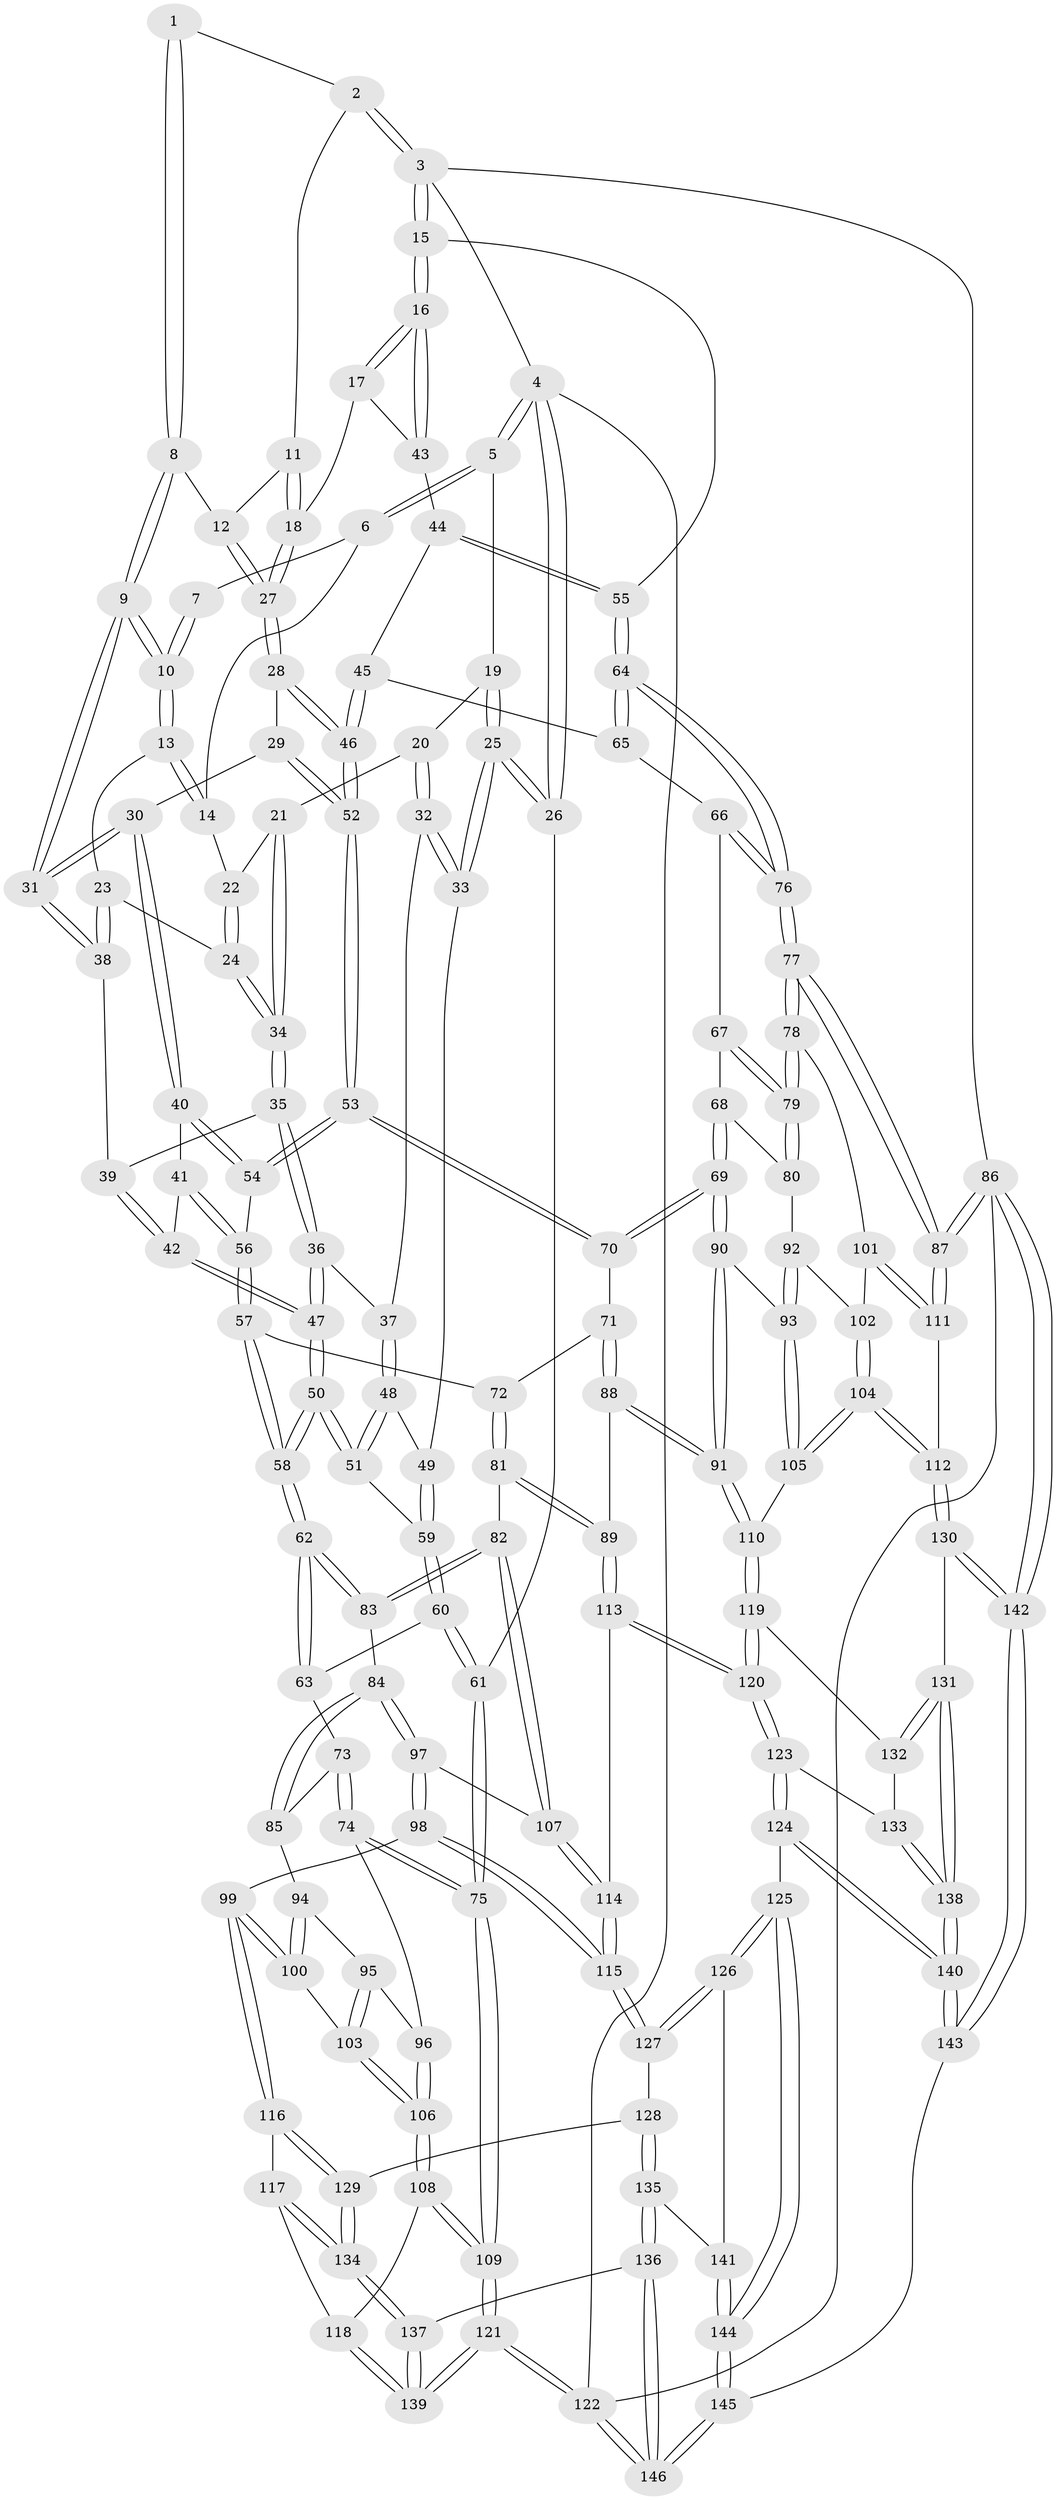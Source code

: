 // coarse degree distribution, {3: 0.13333333333333333, 4: 0.43333333333333335, 8: 0.011111111111111112, 2: 0.011111111111111112, 5: 0.3333333333333333, 6: 0.07777777777777778}
// Generated by graph-tools (version 1.1) at 2025/52/02/27/25 19:52:43]
// undirected, 146 vertices, 362 edges
graph export_dot {
graph [start="1"]
  node [color=gray90,style=filled];
  1 [pos="+0.6066929560653377+0"];
  2 [pos="+0.8769584283420535+0"];
  3 [pos="+1+0"];
  4 [pos="+0+0"];
  5 [pos="+0.13140474905385627+0"];
  6 [pos="+0.44482092307665166+0"];
  7 [pos="+0.47308064742046796+0"];
  8 [pos="+0.6384398176090347+0.05953192864650061"];
  9 [pos="+0.5649200686195115+0.16980697516242108"];
  10 [pos="+0.5485948345401489+0.14197429162729586"];
  11 [pos="+0.7973117725123609+0"];
  12 [pos="+0.7368321442993552+0.08972943260822704"];
  13 [pos="+0.4384333912262481+0.04364833603318559"];
  14 [pos="+0.43280930020948677+0"];
  15 [pos="+1+0"];
  16 [pos="+1+0"];
  17 [pos="+0.8517054287214887+0.15639850995236457"];
  18 [pos="+0.8469491025801427+0.15594200012166617"];
  19 [pos="+0.15508809707858362+0"];
  20 [pos="+0.17863117051191454+0.03314726824976389"];
  21 [pos="+0.23318739783167258+0.08131217905873492"];
  22 [pos="+0.34877786398724037+0.05700871661189534"];
  23 [pos="+0.39895212348489795+0.12417210372945216"];
  24 [pos="+0.38709462841029063+0.12670877247913953"];
  25 [pos="+0+0.23560256951259145"];
  26 [pos="+0+0.2402315199033916"];
  27 [pos="+0.7743851501437425+0.1662903432593827"];
  28 [pos="+0.7374082594780001+0.20986493193837535"];
  29 [pos="+0.5895532486382685+0.20883116205054084"];
  30 [pos="+0.5733253052510696+0.20154130327574307"];
  31 [pos="+0.5639088756872099+0.17837465215354725"];
  32 [pos="+0.09865105644850991+0.17378111475525773"];
  33 [pos="+0.0053846713692746045+0.24077875230801035"];
  34 [pos="+0.3025808595472052+0.18283740395813725"];
  35 [pos="+0.3021547977527177+0.1934238351941446"];
  36 [pos="+0.2980585870316739+0.2142065104316667"];
  37 [pos="+0.22286253740943926+0.2405243635943467"];
  38 [pos="+0.4653387794880245+0.1658423815503326"];
  39 [pos="+0.42550750464185594+0.2065039744532017"];
  40 [pos="+0.53303638809138+0.25768483905227696"];
  41 [pos="+0.45647756250687677+0.29869413080810076"];
  42 [pos="+0.41469935376179107+0.28480329858196873"];
  43 [pos="+0.8833093340937398+0.27498178571707643"];
  44 [pos="+0.8836822539365495+0.2856492702836946"];
  45 [pos="+0.8249470252160364+0.3589008934548448"];
  46 [pos="+0.7792400189995681+0.3619555200208358"];
  47 [pos="+0.3345036387132135+0.2850981496132799"];
  48 [pos="+0.18153771861848234+0.3112961215960607"];
  49 [pos="+0.03593915182579182+0.2702569196061649"];
  50 [pos="+0.2880947644815954+0.44357042838653565"];
  51 [pos="+0.2062571910952906+0.3701267494852646"];
  52 [pos="+0.6952770930948349+0.43778153031989947"];
  53 [pos="+0.6818352780111946+0.46268587660442856"];
  54 [pos="+0.5535954216353605+0.3527819124302708"];
  55 [pos="+1+0.317072812976181"];
  56 [pos="+0.45668036913620325+0.41513212581071496"];
  57 [pos="+0.44332020779152315+0.4563198834760408"];
  58 [pos="+0.29986338337719076+0.4917759392149333"];
  59 [pos="+0.08597763693358806+0.38880429347964246"];
  60 [pos="+0.07896105723372662+0.43295643239241355"];
  61 [pos="+0+0.5237876813431891"];
  62 [pos="+0.2861853371432473+0.5192488320002235"];
  63 [pos="+0.12135488898390795+0.4787497215700802"];
  64 [pos="+1+0.31961624934146765"];
  65 [pos="+0.8610517211485499+0.3834227779131726"];
  66 [pos="+0.9211740172976264+0.4865727984156131"];
  67 [pos="+0.9185282148784+0.49429696321292516"];
  68 [pos="+0.8870143495538144+0.52026730626118"];
  69 [pos="+0.7248397934984098+0.523610746905112"];
  70 [pos="+0.6811042545409884+0.4657285013148351"];
  71 [pos="+0.6399883246836949+0.48380876821742036"];
  72 [pos="+0.5346822999473024+0.49859802966314337"];
  73 [pos="+0.05005272454036527+0.5556152798415207"];
  74 [pos="+0+0.584839419691603"];
  75 [pos="+0+0.5608998209755037"];
  76 [pos="+1+0.3418881671923498"];
  77 [pos="+1+0.6371068600769141"];
  78 [pos="+1+0.6330005194453182"];
  79 [pos="+1+0.6186256742306449"];
  80 [pos="+0.8871247860677443+0.5845609202079475"];
  81 [pos="+0.4924864944495461+0.6599990601187877"];
  82 [pos="+0.46067508729442636+0.6564746156083593"];
  83 [pos="+0.28579157273462635+0.5252857835451414"];
  84 [pos="+0.28448775359482276+0.5279446304428174"];
  85 [pos="+0.1503221907405305+0.5896793856081566"];
  86 [pos="+1+1"];
  87 [pos="+1+1"];
  88 [pos="+0.5776988266519058+0.6928087469581553"];
  89 [pos="+0.5125372533895061+0.6782143787111482"];
  90 [pos="+0.7371067499408447+0.5818008227614792"];
  91 [pos="+0.5786783661326258+0.6935053341706773"];
  92 [pos="+0.873080997818695+0.6149958757709547"];
  93 [pos="+0.7651402028563447+0.6384797142757551"];
  94 [pos="+0.13148920676617598+0.6143311678389386"];
  95 [pos="+0.10153800758743202+0.6337229582646122"];
  96 [pos="+0.03644502729799869+0.6288828088470034"];
  97 [pos="+0.26699277688033596+0.6586275010025654"];
  98 [pos="+0.26375451424479057+0.6665757591944357"];
  99 [pos="+0.2211989154920124+0.7200481311439813"];
  100 [pos="+0.16019320319573682+0.7088708979331441"];
  101 [pos="+0.9707403809629634+0.6711905196757405"];
  102 [pos="+0.9000768272610019+0.647496263129064"];
  103 [pos="+0.12050039458074369+0.7110105109834732"];
  104 [pos="+0.8007878999796602+0.7819482573218326"];
  105 [pos="+0.7650454780844279+0.7118156851284102"];
  106 [pos="+0.0813923809927764+0.7302059301102644"];
  107 [pos="+0.398197106559905+0.7179985212575575"];
  108 [pos="+0.07089817151326948+0.7453980612168252"];
  109 [pos="+0+0.6766905862318762"];
  110 [pos="+0.5933782316188969+0.7120290141719754"];
  111 [pos="+0.8867831624905284+0.8156566277391598"];
  112 [pos="+0.813070710137505+0.8204632563042322"];
  113 [pos="+0.4844129943182468+0.7540175542964347"];
  114 [pos="+0.3923901492789435+0.7583302963482131"];
  115 [pos="+0.3717114234224482+0.7994291176066978"];
  116 [pos="+0.22090663709837463+0.7401257122225753"];
  117 [pos="+0.13386633495714534+0.8232052570079158"];
  118 [pos="+0.08166409686581264+0.8378113330012814"];
  119 [pos="+0.5977322206601913+0.7608788799962858"];
  120 [pos="+0.48306292599261436+0.81195700702091"];
  121 [pos="+0+1"];
  122 [pos="+0+1"];
  123 [pos="+0.468208678381758+0.858953140889117"];
  124 [pos="+0.465341371981154+0.8607191672219723"];
  125 [pos="+0.39873328763943877+0.8814395562155116"];
  126 [pos="+0.37358543255420795+0.8612742213145725"];
  127 [pos="+0.3696126357021642+0.8569677566938539"];
  128 [pos="+0.30212733495526334+0.8451738593081507"];
  129 [pos="+0.27021244225582786+0.8368657895896516"];
  130 [pos="+0.8073773729223308+0.8282404386693415"];
  131 [pos="+0.7071778016397823+0.8688058407087647"];
  132 [pos="+0.5990869138952901+0.7649143803516736"];
  133 [pos="+0.5456347469642145+0.8643131320260171"];
  134 [pos="+0.22465600279388293+0.8742642292166193"];
  135 [pos="+0.2596811690245965+0.9512718176756708"];
  136 [pos="+0.21116649116222427+0.9398755856218031"];
  137 [pos="+0.20403573187797158+0.9234790102894427"];
  138 [pos="+0.6461125042628909+0.9375553418085228"];
  139 [pos="+0.04058634933086399+0.9045982978156558"];
  140 [pos="+0.6124412603266948+1"];
  141 [pos="+0.2652611231713912+0.9536684283909561"];
  142 [pos="+0.9236500316431299+1"];
  143 [pos="+0.6005697381462348+1"];
  144 [pos="+0.395064671021097+1"];
  145 [pos="+0.4100186742627623+1"];
  146 [pos="+0.11544385585238838+1"];
  1 -- 2;
  1 -- 8;
  1 -- 8;
  2 -- 3;
  2 -- 3;
  2 -- 11;
  3 -- 4;
  3 -- 15;
  3 -- 15;
  3 -- 86;
  4 -- 5;
  4 -- 5;
  4 -- 26;
  4 -- 26;
  4 -- 122;
  5 -- 6;
  5 -- 6;
  5 -- 19;
  6 -- 7;
  6 -- 14;
  7 -- 10;
  7 -- 10;
  8 -- 9;
  8 -- 9;
  8 -- 12;
  9 -- 10;
  9 -- 10;
  9 -- 31;
  9 -- 31;
  10 -- 13;
  10 -- 13;
  11 -- 12;
  11 -- 18;
  11 -- 18;
  12 -- 27;
  12 -- 27;
  13 -- 14;
  13 -- 14;
  13 -- 23;
  14 -- 22;
  15 -- 16;
  15 -- 16;
  15 -- 55;
  16 -- 17;
  16 -- 17;
  16 -- 43;
  16 -- 43;
  17 -- 18;
  17 -- 43;
  18 -- 27;
  18 -- 27;
  19 -- 20;
  19 -- 25;
  19 -- 25;
  20 -- 21;
  20 -- 32;
  20 -- 32;
  21 -- 22;
  21 -- 34;
  21 -- 34;
  22 -- 24;
  22 -- 24;
  23 -- 24;
  23 -- 38;
  23 -- 38;
  24 -- 34;
  24 -- 34;
  25 -- 26;
  25 -- 26;
  25 -- 33;
  25 -- 33;
  26 -- 61;
  27 -- 28;
  27 -- 28;
  28 -- 29;
  28 -- 46;
  28 -- 46;
  29 -- 30;
  29 -- 52;
  29 -- 52;
  30 -- 31;
  30 -- 31;
  30 -- 40;
  30 -- 40;
  31 -- 38;
  31 -- 38;
  32 -- 33;
  32 -- 33;
  32 -- 37;
  33 -- 49;
  34 -- 35;
  34 -- 35;
  35 -- 36;
  35 -- 36;
  35 -- 39;
  36 -- 37;
  36 -- 47;
  36 -- 47;
  37 -- 48;
  37 -- 48;
  38 -- 39;
  39 -- 42;
  39 -- 42;
  40 -- 41;
  40 -- 54;
  40 -- 54;
  41 -- 42;
  41 -- 56;
  41 -- 56;
  42 -- 47;
  42 -- 47;
  43 -- 44;
  44 -- 45;
  44 -- 55;
  44 -- 55;
  45 -- 46;
  45 -- 46;
  45 -- 65;
  46 -- 52;
  46 -- 52;
  47 -- 50;
  47 -- 50;
  48 -- 49;
  48 -- 51;
  48 -- 51;
  49 -- 59;
  49 -- 59;
  50 -- 51;
  50 -- 51;
  50 -- 58;
  50 -- 58;
  51 -- 59;
  52 -- 53;
  52 -- 53;
  53 -- 54;
  53 -- 54;
  53 -- 70;
  53 -- 70;
  54 -- 56;
  55 -- 64;
  55 -- 64;
  56 -- 57;
  56 -- 57;
  57 -- 58;
  57 -- 58;
  57 -- 72;
  58 -- 62;
  58 -- 62;
  59 -- 60;
  59 -- 60;
  60 -- 61;
  60 -- 61;
  60 -- 63;
  61 -- 75;
  61 -- 75;
  62 -- 63;
  62 -- 63;
  62 -- 83;
  62 -- 83;
  63 -- 73;
  64 -- 65;
  64 -- 65;
  64 -- 76;
  64 -- 76;
  65 -- 66;
  66 -- 67;
  66 -- 76;
  66 -- 76;
  67 -- 68;
  67 -- 79;
  67 -- 79;
  68 -- 69;
  68 -- 69;
  68 -- 80;
  69 -- 70;
  69 -- 70;
  69 -- 90;
  69 -- 90;
  70 -- 71;
  71 -- 72;
  71 -- 88;
  71 -- 88;
  72 -- 81;
  72 -- 81;
  73 -- 74;
  73 -- 74;
  73 -- 85;
  74 -- 75;
  74 -- 75;
  74 -- 96;
  75 -- 109;
  75 -- 109;
  76 -- 77;
  76 -- 77;
  77 -- 78;
  77 -- 78;
  77 -- 87;
  77 -- 87;
  78 -- 79;
  78 -- 79;
  78 -- 101;
  79 -- 80;
  79 -- 80;
  80 -- 92;
  81 -- 82;
  81 -- 89;
  81 -- 89;
  82 -- 83;
  82 -- 83;
  82 -- 107;
  82 -- 107;
  83 -- 84;
  84 -- 85;
  84 -- 85;
  84 -- 97;
  84 -- 97;
  85 -- 94;
  86 -- 87;
  86 -- 87;
  86 -- 142;
  86 -- 142;
  86 -- 122;
  87 -- 111;
  87 -- 111;
  88 -- 89;
  88 -- 91;
  88 -- 91;
  89 -- 113;
  89 -- 113;
  90 -- 91;
  90 -- 91;
  90 -- 93;
  91 -- 110;
  91 -- 110;
  92 -- 93;
  92 -- 93;
  92 -- 102;
  93 -- 105;
  93 -- 105;
  94 -- 95;
  94 -- 100;
  94 -- 100;
  95 -- 96;
  95 -- 103;
  95 -- 103;
  96 -- 106;
  96 -- 106;
  97 -- 98;
  97 -- 98;
  97 -- 107;
  98 -- 99;
  98 -- 115;
  98 -- 115;
  99 -- 100;
  99 -- 100;
  99 -- 116;
  99 -- 116;
  100 -- 103;
  101 -- 102;
  101 -- 111;
  101 -- 111;
  102 -- 104;
  102 -- 104;
  103 -- 106;
  103 -- 106;
  104 -- 105;
  104 -- 105;
  104 -- 112;
  104 -- 112;
  105 -- 110;
  106 -- 108;
  106 -- 108;
  107 -- 114;
  107 -- 114;
  108 -- 109;
  108 -- 109;
  108 -- 118;
  109 -- 121;
  109 -- 121;
  110 -- 119;
  110 -- 119;
  111 -- 112;
  112 -- 130;
  112 -- 130;
  113 -- 114;
  113 -- 120;
  113 -- 120;
  114 -- 115;
  114 -- 115;
  115 -- 127;
  115 -- 127;
  116 -- 117;
  116 -- 129;
  116 -- 129;
  117 -- 118;
  117 -- 134;
  117 -- 134;
  118 -- 139;
  118 -- 139;
  119 -- 120;
  119 -- 120;
  119 -- 132;
  120 -- 123;
  120 -- 123;
  121 -- 122;
  121 -- 122;
  121 -- 139;
  121 -- 139;
  122 -- 146;
  122 -- 146;
  123 -- 124;
  123 -- 124;
  123 -- 133;
  124 -- 125;
  124 -- 140;
  124 -- 140;
  125 -- 126;
  125 -- 126;
  125 -- 144;
  125 -- 144;
  126 -- 127;
  126 -- 127;
  126 -- 141;
  127 -- 128;
  128 -- 129;
  128 -- 135;
  128 -- 135;
  129 -- 134;
  129 -- 134;
  130 -- 131;
  130 -- 142;
  130 -- 142;
  131 -- 132;
  131 -- 132;
  131 -- 138;
  131 -- 138;
  132 -- 133;
  133 -- 138;
  133 -- 138;
  134 -- 137;
  134 -- 137;
  135 -- 136;
  135 -- 136;
  135 -- 141;
  136 -- 137;
  136 -- 146;
  136 -- 146;
  137 -- 139;
  137 -- 139;
  138 -- 140;
  138 -- 140;
  140 -- 143;
  140 -- 143;
  141 -- 144;
  141 -- 144;
  142 -- 143;
  142 -- 143;
  143 -- 145;
  144 -- 145;
  144 -- 145;
  145 -- 146;
  145 -- 146;
}

